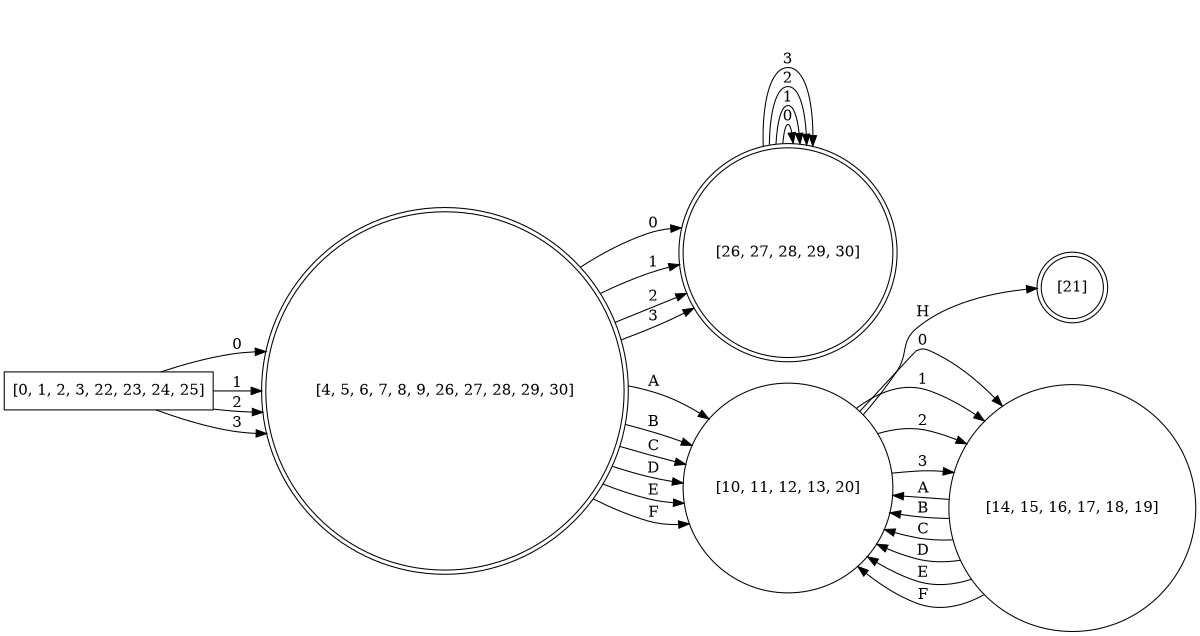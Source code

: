 digraph finite_state_machine {
	rankdir=LR size="8,5"
	node [shape=rectangular]
	"[0, 1, 2, 3, 22, 23, 24, 25]"
	node [shape=doublecircle]
	"[4, 5, 6, 7, 8, 9, 26, 27, 28, 29, 30]"
	node [shape=doublecircle]
	"[4, 5, 6, 7, 8, 9, 26, 27, 28, 29, 30]"
	node [shape=doublecircle]
	"[4, 5, 6, 7, 8, 9, 26, 27, 28, 29, 30]"
	node [shape=doublecircle]
	"[4, 5, 6, 7, 8, 9, 26, 27, 28, 29, 30]"
	node [shape=doublecircle]
	"[26, 27, 28, 29, 30]"
	node [shape=doublecircle]
	"[26, 27, 28, 29, 30]"
	node [shape=doublecircle]
	"[26, 27, 28, 29, 30]"
	node [shape=doublecircle]
	"[26, 27, 28, 29, 30]"
	node [shape=doublecircle]
	"[26, 27, 28, 29, 30]"
	node [shape=doublecircle]
	"[26, 27, 28, 29, 30]"
	node [shape=doublecircle]
	"[26, 27, 28, 29, 30]"
	node [shape=doublecircle]
	"[26, 27, 28, 29, 30]"
	node [shape=doublecircle]
	"[21]"
	node [shape=circle]
	"[0, 1, 2, 3, 22, 23, 24, 25]" -> "[4, 5, 6, 7, 8, 9, 26, 27, 28, 29, 30]" [label=0]
	"[0, 1, 2, 3, 22, 23, 24, 25]" -> "[4, 5, 6, 7, 8, 9, 26, 27, 28, 29, 30]" [label=1]
	"[0, 1, 2, 3, 22, 23, 24, 25]" -> "[4, 5, 6, 7, 8, 9, 26, 27, 28, 29, 30]" [label=2]
	"[0, 1, 2, 3, 22, 23, 24, 25]" -> "[4, 5, 6, 7, 8, 9, 26, 27, 28, 29, 30]" [label=3]
	"[4, 5, 6, 7, 8, 9, 26, 27, 28, 29, 30]" -> "[26, 27, 28, 29, 30]" [label=0]
	"[4, 5, 6, 7, 8, 9, 26, 27, 28, 29, 30]" -> "[26, 27, 28, 29, 30]" [label=1]
	"[4, 5, 6, 7, 8, 9, 26, 27, 28, 29, 30]" -> "[26, 27, 28, 29, 30]" [label=2]
	"[4, 5, 6, 7, 8, 9, 26, 27, 28, 29, 30]" -> "[26, 27, 28, 29, 30]" [label=3]
	"[4, 5, 6, 7, 8, 9, 26, 27, 28, 29, 30]" -> "[10, 11, 12, 13, 20]" [label=A]
	"[4, 5, 6, 7, 8, 9, 26, 27, 28, 29, 30]" -> "[10, 11, 12, 13, 20]" [label=B]
	"[4, 5, 6, 7, 8, 9, 26, 27, 28, 29, 30]" -> "[10, 11, 12, 13, 20]" [label=C]
	"[4, 5, 6, 7, 8, 9, 26, 27, 28, 29, 30]" -> "[10, 11, 12, 13, 20]" [label=D]
	"[4, 5, 6, 7, 8, 9, 26, 27, 28, 29, 30]" -> "[10, 11, 12, 13, 20]" [label=E]
	"[4, 5, 6, 7, 8, 9, 26, 27, 28, 29, 30]" -> "[10, 11, 12, 13, 20]" [label=F]
	"[26, 27, 28, 29, 30]" -> "[26, 27, 28, 29, 30]" [label=0]
	"[26, 27, 28, 29, 30]" -> "[26, 27, 28, 29, 30]" [label=1]
	"[26, 27, 28, 29, 30]" -> "[26, 27, 28, 29, 30]" [label=2]
	"[26, 27, 28, 29, 30]" -> "[26, 27, 28, 29, 30]" [label=3]
	"[10, 11, 12, 13, 20]" -> "[14, 15, 16, 17, 18, 19]" [label=0]
	"[10, 11, 12, 13, 20]" -> "[14, 15, 16, 17, 18, 19]" [label=1]
	"[10, 11, 12, 13, 20]" -> "[14, 15, 16, 17, 18, 19]" [label=2]
	"[10, 11, 12, 13, 20]" -> "[14, 15, 16, 17, 18, 19]" [label=3]
	"[10, 11, 12, 13, 20]" -> "[21]" [label=H]
	"[14, 15, 16, 17, 18, 19]" -> "[10, 11, 12, 13, 20]" [label=A]
	"[14, 15, 16, 17, 18, 19]" -> "[10, 11, 12, 13, 20]" [label=B]
	"[14, 15, 16, 17, 18, 19]" -> "[10, 11, 12, 13, 20]" [label=C]
	"[14, 15, 16, 17, 18, 19]" -> "[10, 11, 12, 13, 20]" [label=D]
	"[14, 15, 16, 17, 18, 19]" -> "[10, 11, 12, 13, 20]" [label=E]
	"[14, 15, 16, 17, 18, 19]" -> "[10, 11, 12, 13, 20]" [label=F]
}
